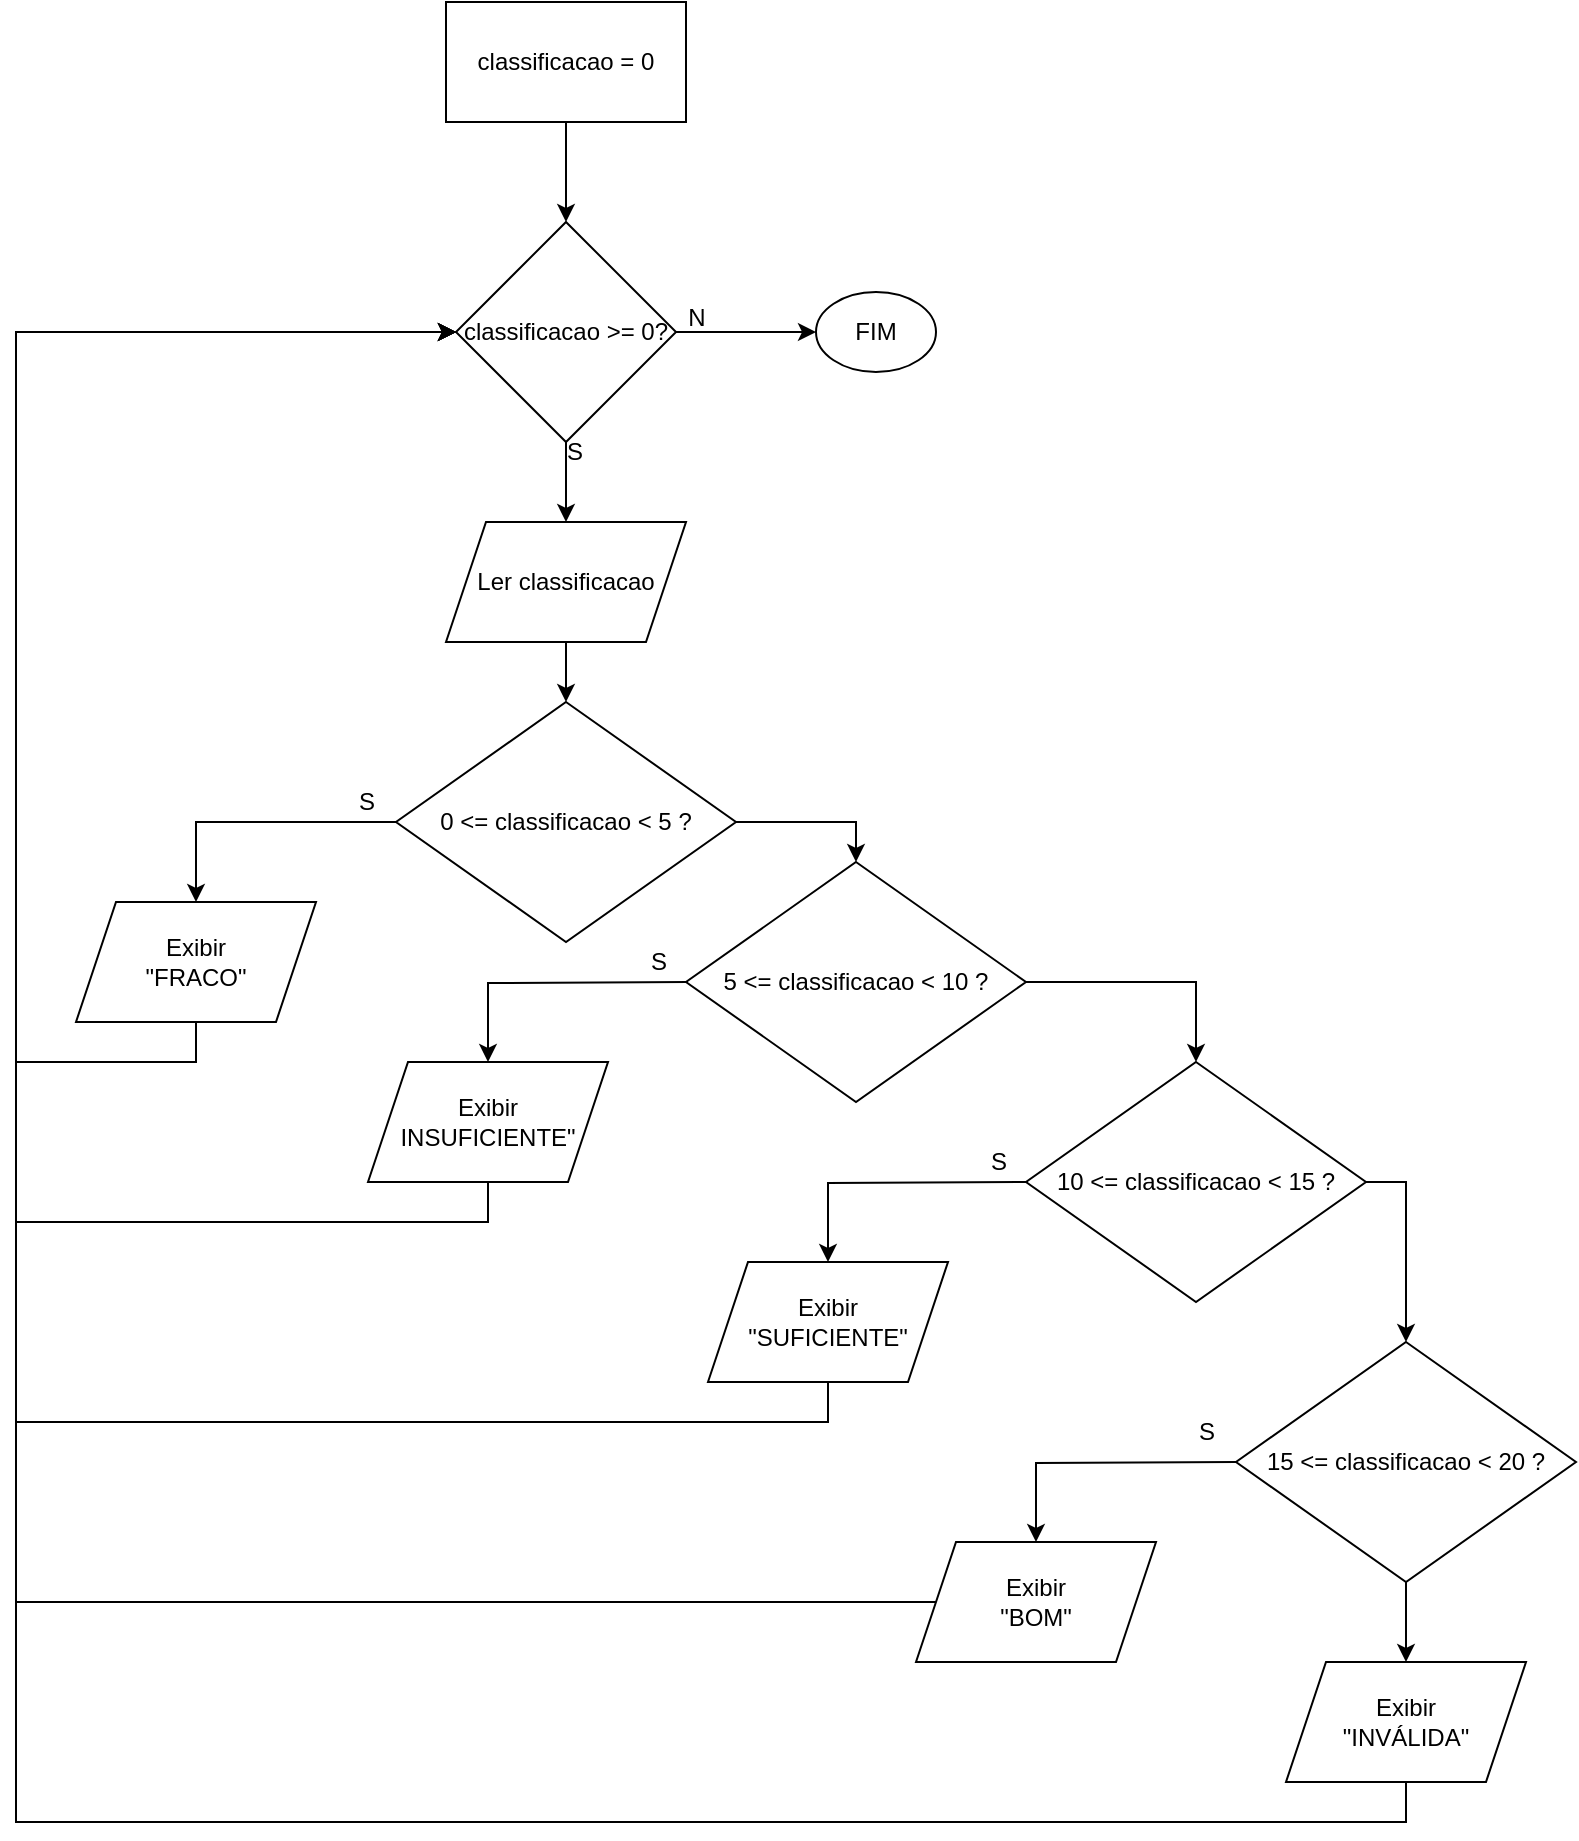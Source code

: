 <mxfile version="22.1.1" type="device">
  <diagram name="Page-1" id="8siYmVmT2CHFhlddU8wN">
    <mxGraphModel dx="1434" dy="919" grid="1" gridSize="10" guides="1" tooltips="1" connect="1" arrows="1" fold="1" page="1" pageScale="1" pageWidth="827" pageHeight="1169" math="0" shadow="0">
      <root>
        <mxCell id="0" />
        <mxCell id="1" parent="0" />
        <mxCell id="9a18uWc0-S01BA2RfhPo-6" style="edgeStyle=orthogonalEdgeStyle;rounded=0;orthogonalLoop=1;jettySize=auto;html=1;exitX=0.5;exitY=1;exitDx=0;exitDy=0;" edge="1" parent="1" source="9a18uWc0-S01BA2RfhPo-1" target="9a18uWc0-S01BA2RfhPo-5">
          <mxGeometry relative="1" as="geometry" />
        </mxCell>
        <mxCell id="9a18uWc0-S01BA2RfhPo-9" style="edgeStyle=orthogonalEdgeStyle;rounded=0;orthogonalLoop=1;jettySize=auto;html=1;exitX=1;exitY=0.5;exitDx=0;exitDy=0;entryX=0;entryY=0.5;entryDx=0;entryDy=0;" edge="1" parent="1" source="9a18uWc0-S01BA2RfhPo-1" target="9a18uWc0-S01BA2RfhPo-8">
          <mxGeometry relative="1" as="geometry" />
        </mxCell>
        <mxCell id="9a18uWc0-S01BA2RfhPo-1" value="classificacao &amp;gt;= 0?" style="rhombus;whiteSpace=wrap;html=1;" vertex="1" parent="1">
          <mxGeometry x="260" y="170" width="110" height="110" as="geometry" />
        </mxCell>
        <mxCell id="9a18uWc0-S01BA2RfhPo-4" value="" style="endArrow=classic;html=1;rounded=0;entryX=0.5;entryY=0;entryDx=0;entryDy=0;" edge="1" parent="1" target="9a18uWc0-S01BA2RfhPo-1">
          <mxGeometry width="50" height="50" relative="1" as="geometry">
            <mxPoint x="315" y="120" as="sourcePoint" />
            <mxPoint x="360" y="310" as="targetPoint" />
          </mxGeometry>
        </mxCell>
        <mxCell id="9a18uWc0-S01BA2RfhPo-25" style="edgeStyle=orthogonalEdgeStyle;rounded=0;orthogonalLoop=1;jettySize=auto;html=1;exitX=0.5;exitY=1;exitDx=0;exitDy=0;entryX=0.5;entryY=0;entryDx=0;entryDy=0;" edge="1" parent="1" source="9a18uWc0-S01BA2RfhPo-5" target="9a18uWc0-S01BA2RfhPo-11">
          <mxGeometry relative="1" as="geometry" />
        </mxCell>
        <mxCell id="9a18uWc0-S01BA2RfhPo-5" value="Ler classificacao" style="shape=parallelogram;perimeter=parallelogramPerimeter;whiteSpace=wrap;html=1;fixedSize=1;" vertex="1" parent="1">
          <mxGeometry x="255" y="320" width="120" height="60" as="geometry" />
        </mxCell>
        <mxCell id="9a18uWc0-S01BA2RfhPo-7" value="S" style="text;html=1;align=center;verticalAlign=middle;resizable=0;points=[];autosize=1;strokeColor=none;fillColor=none;" vertex="1" parent="1">
          <mxGeometry x="304" y="270" width="30" height="30" as="geometry" />
        </mxCell>
        <mxCell id="9a18uWc0-S01BA2RfhPo-8" value="FIM" style="ellipse;whiteSpace=wrap;html=1;" vertex="1" parent="1">
          <mxGeometry x="440" y="205" width="60" height="40" as="geometry" />
        </mxCell>
        <mxCell id="9a18uWc0-S01BA2RfhPo-10" value="N" style="text;html=1;align=center;verticalAlign=middle;resizable=0;points=[];autosize=1;strokeColor=none;fillColor=none;" vertex="1" parent="1">
          <mxGeometry x="365" y="203" width="30" height="30" as="geometry" />
        </mxCell>
        <mxCell id="9a18uWc0-S01BA2RfhPo-13" style="edgeStyle=orthogonalEdgeStyle;rounded=0;orthogonalLoop=1;jettySize=auto;html=1;exitX=0;exitY=0.5;exitDx=0;exitDy=0;entryX=0.5;entryY=0;entryDx=0;entryDy=0;" edge="1" parent="1" source="9a18uWc0-S01BA2RfhPo-11" target="9a18uWc0-S01BA2RfhPo-12">
          <mxGeometry relative="1" as="geometry" />
        </mxCell>
        <mxCell id="9a18uWc0-S01BA2RfhPo-16" style="edgeStyle=orthogonalEdgeStyle;rounded=0;orthogonalLoop=1;jettySize=auto;html=1;exitX=1;exitY=0.5;exitDx=0;exitDy=0;entryX=0.5;entryY=0;entryDx=0;entryDy=0;" edge="1" parent="1" source="9a18uWc0-S01BA2RfhPo-11" target="9a18uWc0-S01BA2RfhPo-15">
          <mxGeometry relative="1" as="geometry" />
        </mxCell>
        <mxCell id="9a18uWc0-S01BA2RfhPo-11" value="0 &amp;lt;= classificacao &amp;lt; 5 ?" style="rhombus;whiteSpace=wrap;html=1;" vertex="1" parent="1">
          <mxGeometry x="230" y="410" width="170" height="120" as="geometry" />
        </mxCell>
        <mxCell id="9a18uWc0-S01BA2RfhPo-23" style="edgeStyle=orthogonalEdgeStyle;rounded=0;orthogonalLoop=1;jettySize=auto;html=1;exitX=0.5;exitY=1;exitDx=0;exitDy=0;entryX=0;entryY=0.5;entryDx=0;entryDy=0;" edge="1" parent="1" source="9a18uWc0-S01BA2RfhPo-12" target="9a18uWc0-S01BA2RfhPo-1">
          <mxGeometry relative="1" as="geometry">
            <Array as="points">
              <mxPoint x="130" y="590" />
              <mxPoint x="40" y="590" />
              <mxPoint x="40" y="225" />
            </Array>
          </mxGeometry>
        </mxCell>
        <mxCell id="9a18uWc0-S01BA2RfhPo-12" value="Exibir&lt;br&gt;&quot;FRACO&quot;" style="shape=parallelogram;perimeter=parallelogramPerimeter;whiteSpace=wrap;html=1;fixedSize=1;" vertex="1" parent="1">
          <mxGeometry x="70" y="510" width="120" height="60" as="geometry" />
        </mxCell>
        <mxCell id="9a18uWc0-S01BA2RfhPo-14" value="S" style="text;html=1;align=center;verticalAlign=middle;resizable=0;points=[];autosize=1;strokeColor=none;fillColor=none;" vertex="1" parent="1">
          <mxGeometry x="200" y="445" width="30" height="30" as="geometry" />
        </mxCell>
        <mxCell id="9a18uWc0-S01BA2RfhPo-27" style="edgeStyle=orthogonalEdgeStyle;rounded=0;orthogonalLoop=1;jettySize=auto;html=1;exitX=1;exitY=0.5;exitDx=0;exitDy=0;entryX=0.5;entryY=0;entryDx=0;entryDy=0;" edge="1" parent="1" source="9a18uWc0-S01BA2RfhPo-15" target="9a18uWc0-S01BA2RfhPo-22">
          <mxGeometry relative="1" as="geometry" />
        </mxCell>
        <mxCell id="9a18uWc0-S01BA2RfhPo-15" value="5 &amp;lt;= classificacao &amp;lt; 10 ?" style="rhombus;whiteSpace=wrap;html=1;" vertex="1" parent="1">
          <mxGeometry x="375" y="490" width="170" height="120" as="geometry" />
        </mxCell>
        <mxCell id="9a18uWc0-S01BA2RfhPo-17" style="edgeStyle=orthogonalEdgeStyle;rounded=0;orthogonalLoop=1;jettySize=auto;html=1;exitX=0;exitY=0.5;exitDx=0;exitDy=0;entryX=0.5;entryY=0;entryDx=0;entryDy=0;" edge="1" parent="1" target="9a18uWc0-S01BA2RfhPo-18">
          <mxGeometry relative="1" as="geometry">
            <mxPoint x="376" y="550" as="sourcePoint" />
          </mxGeometry>
        </mxCell>
        <mxCell id="9a18uWc0-S01BA2RfhPo-24" style="edgeStyle=orthogonalEdgeStyle;rounded=0;orthogonalLoop=1;jettySize=auto;html=1;exitX=0.5;exitY=1;exitDx=0;exitDy=0;entryX=0;entryY=0.5;entryDx=0;entryDy=0;" edge="1" parent="1" source="9a18uWc0-S01BA2RfhPo-18" target="9a18uWc0-S01BA2RfhPo-1">
          <mxGeometry relative="1" as="geometry">
            <Array as="points">
              <mxPoint x="276" y="670" />
              <mxPoint x="40" y="670" />
              <mxPoint x="40" y="225" />
            </Array>
          </mxGeometry>
        </mxCell>
        <mxCell id="9a18uWc0-S01BA2RfhPo-18" value="Exibir&lt;br&gt;INSUFICIENTE&quot;" style="shape=parallelogram;perimeter=parallelogramPerimeter;whiteSpace=wrap;html=1;fixedSize=1;" vertex="1" parent="1">
          <mxGeometry x="216" y="590" width="120" height="60" as="geometry" />
        </mxCell>
        <mxCell id="9a18uWc0-S01BA2RfhPo-19" value="S" style="text;html=1;align=center;verticalAlign=middle;resizable=0;points=[];autosize=1;strokeColor=none;fillColor=none;" vertex="1" parent="1">
          <mxGeometry x="346" y="525" width="30" height="30" as="geometry" />
        </mxCell>
        <mxCell id="9a18uWc0-S01BA2RfhPo-36" style="edgeStyle=orthogonalEdgeStyle;rounded=0;orthogonalLoop=1;jettySize=auto;html=1;exitX=1;exitY=0.5;exitDx=0;exitDy=0;entryX=0.5;entryY=0;entryDx=0;entryDy=0;" edge="1" parent="1" source="9a18uWc0-S01BA2RfhPo-22" target="9a18uWc0-S01BA2RfhPo-32">
          <mxGeometry relative="1" as="geometry" />
        </mxCell>
        <mxCell id="9a18uWc0-S01BA2RfhPo-22" value="10 &amp;lt;= classificacao &amp;lt; 15 ?" style="rhombus;whiteSpace=wrap;html=1;" vertex="1" parent="1">
          <mxGeometry x="545" y="590" width="170" height="120" as="geometry" />
        </mxCell>
        <mxCell id="9a18uWc0-S01BA2RfhPo-26" value="classificacao = 0" style="rounded=0;whiteSpace=wrap;html=1;" vertex="1" parent="1">
          <mxGeometry x="255" y="60" width="120" height="60" as="geometry" />
        </mxCell>
        <mxCell id="9a18uWc0-S01BA2RfhPo-28" style="edgeStyle=orthogonalEdgeStyle;rounded=0;orthogonalLoop=1;jettySize=auto;html=1;exitX=0;exitY=0.5;exitDx=0;exitDy=0;entryX=0.5;entryY=0;entryDx=0;entryDy=0;" edge="1" parent="1" target="9a18uWc0-S01BA2RfhPo-29">
          <mxGeometry relative="1" as="geometry">
            <mxPoint x="546" y="650" as="sourcePoint" />
          </mxGeometry>
        </mxCell>
        <mxCell id="9a18uWc0-S01BA2RfhPo-31" style="edgeStyle=orthogonalEdgeStyle;rounded=0;orthogonalLoop=1;jettySize=auto;html=1;exitX=0.5;exitY=1;exitDx=0;exitDy=0;entryX=0;entryY=0.5;entryDx=0;entryDy=0;" edge="1" parent="1" source="9a18uWc0-S01BA2RfhPo-29" target="9a18uWc0-S01BA2RfhPo-1">
          <mxGeometry relative="1" as="geometry">
            <Array as="points">
              <mxPoint x="446" y="770" />
              <mxPoint x="40" y="770" />
              <mxPoint x="40" y="225" />
            </Array>
          </mxGeometry>
        </mxCell>
        <mxCell id="9a18uWc0-S01BA2RfhPo-29" value="Exibir&lt;br&gt;&quot;SUFICIENTE&quot;" style="shape=parallelogram;perimeter=parallelogramPerimeter;whiteSpace=wrap;html=1;fixedSize=1;" vertex="1" parent="1">
          <mxGeometry x="386" y="690" width="120" height="60" as="geometry" />
        </mxCell>
        <mxCell id="9a18uWc0-S01BA2RfhPo-30" value="S" style="text;html=1;align=center;verticalAlign=middle;resizable=0;points=[];autosize=1;strokeColor=none;fillColor=none;" vertex="1" parent="1">
          <mxGeometry x="516" y="625" width="30" height="30" as="geometry" />
        </mxCell>
        <mxCell id="9a18uWc0-S01BA2RfhPo-38" value="" style="edgeStyle=orthogonalEdgeStyle;rounded=0;orthogonalLoop=1;jettySize=auto;html=1;" edge="1" parent="1" source="9a18uWc0-S01BA2RfhPo-32" target="9a18uWc0-S01BA2RfhPo-37">
          <mxGeometry relative="1" as="geometry" />
        </mxCell>
        <mxCell id="9a18uWc0-S01BA2RfhPo-32" value="15 &amp;lt;= classificacao &amp;lt; 20 ?" style="rhombus;whiteSpace=wrap;html=1;" vertex="1" parent="1">
          <mxGeometry x="650" y="730" width="170" height="120" as="geometry" />
        </mxCell>
        <mxCell id="9a18uWc0-S01BA2RfhPo-33" style="edgeStyle=orthogonalEdgeStyle;rounded=0;orthogonalLoop=1;jettySize=auto;html=1;exitX=0;exitY=0.5;exitDx=0;exitDy=0;entryX=0.5;entryY=0;entryDx=0;entryDy=0;" edge="1" parent="1" target="9a18uWc0-S01BA2RfhPo-34">
          <mxGeometry relative="1" as="geometry">
            <mxPoint x="650" y="790" as="sourcePoint" />
          </mxGeometry>
        </mxCell>
        <mxCell id="9a18uWc0-S01BA2RfhPo-41" style="edgeStyle=orthogonalEdgeStyle;rounded=0;orthogonalLoop=1;jettySize=auto;html=1;exitX=0;exitY=0.5;exitDx=0;exitDy=0;entryX=0;entryY=0.5;entryDx=0;entryDy=0;" edge="1" parent="1" source="9a18uWc0-S01BA2RfhPo-34" target="9a18uWc0-S01BA2RfhPo-1">
          <mxGeometry relative="1" as="geometry">
            <Array as="points">
              <mxPoint x="40" y="860" />
              <mxPoint x="40" y="225" />
            </Array>
          </mxGeometry>
        </mxCell>
        <mxCell id="9a18uWc0-S01BA2RfhPo-34" value="Exibir&lt;br&gt;&quot;BOM&quot;" style="shape=parallelogram;perimeter=parallelogramPerimeter;whiteSpace=wrap;html=1;fixedSize=1;" vertex="1" parent="1">
          <mxGeometry x="490" y="830" width="120" height="60" as="geometry" />
        </mxCell>
        <mxCell id="9a18uWc0-S01BA2RfhPo-35" value="S" style="text;html=1;align=center;verticalAlign=middle;resizable=0;points=[];autosize=1;strokeColor=none;fillColor=none;" vertex="1" parent="1">
          <mxGeometry x="620" y="760" width="30" height="30" as="geometry" />
        </mxCell>
        <mxCell id="9a18uWc0-S01BA2RfhPo-39" style="edgeStyle=orthogonalEdgeStyle;rounded=0;orthogonalLoop=1;jettySize=auto;html=1;exitX=0.5;exitY=1;exitDx=0;exitDy=0;entryX=0;entryY=0.5;entryDx=0;entryDy=0;" edge="1" parent="1" source="9a18uWc0-S01BA2RfhPo-37" target="9a18uWc0-S01BA2RfhPo-1">
          <mxGeometry relative="1" as="geometry">
            <Array as="points">
              <mxPoint x="735" y="970" />
              <mxPoint x="40" y="970" />
              <mxPoint x="40" y="225" />
            </Array>
          </mxGeometry>
        </mxCell>
        <mxCell id="9a18uWc0-S01BA2RfhPo-37" value="Exibir&lt;br&gt;&quot;INVÁLIDA&quot;" style="shape=parallelogram;perimeter=parallelogramPerimeter;whiteSpace=wrap;html=1;fixedSize=1;" vertex="1" parent="1">
          <mxGeometry x="675" y="890" width="120" height="60" as="geometry" />
        </mxCell>
      </root>
    </mxGraphModel>
  </diagram>
</mxfile>
